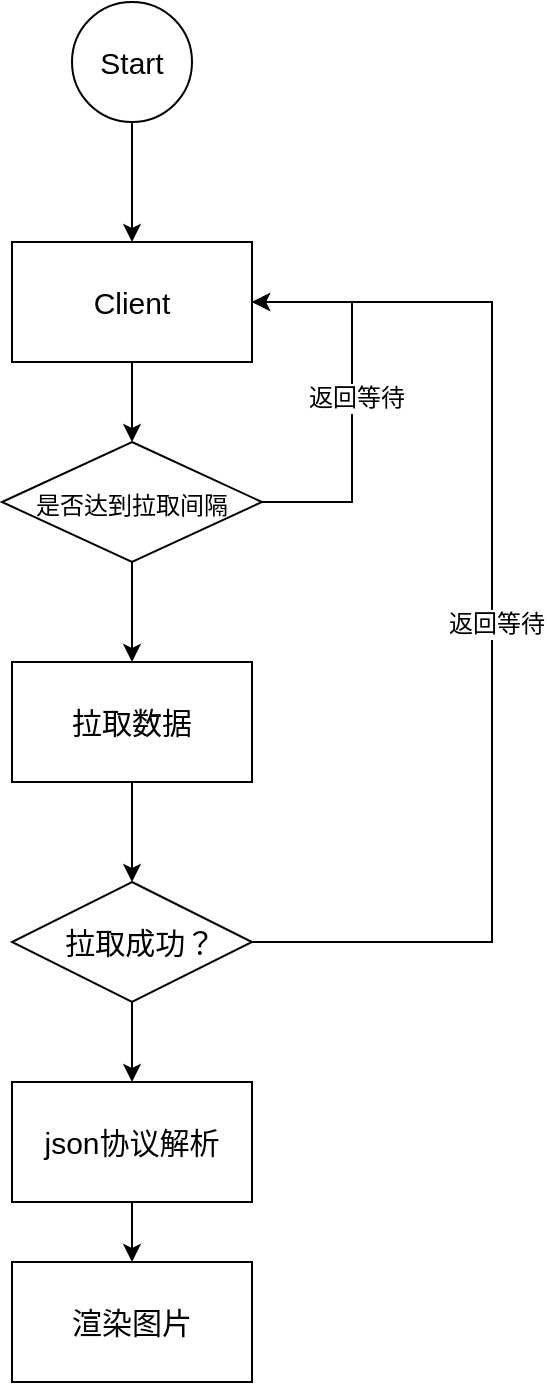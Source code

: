 <mxfile version="15.7.0" type="github">
  <diagram id="925ARbxOhNsXbk6KfdUJ" name="Page-1">
    <mxGraphModel dx="1255" dy="811" grid="1" gridSize="10" guides="1" tooltips="1" connect="1" arrows="1" fold="1" page="1" pageScale="1" pageWidth="827" pageHeight="1169" math="0" shadow="0">
      <root>
        <mxCell id="0" />
        <mxCell id="1" parent="0" />
        <mxCell id="UeRkzvZkLOietdt7UbJY-7" value="" style="edgeStyle=orthogonalEdgeStyle;rounded=0;orthogonalLoop=1;jettySize=auto;html=1;fontSize=15;" edge="1" parent="1" source="UeRkzvZkLOietdt7UbJY-5" target="UeRkzvZkLOietdt7UbJY-6">
          <mxGeometry relative="1" as="geometry" />
        </mxCell>
        <mxCell id="UeRkzvZkLOietdt7UbJY-5" value="Start" style="ellipse;whiteSpace=wrap;html=1;aspect=fixed;fontSize=15;" vertex="1" parent="1">
          <mxGeometry x="500" y="230" width="60" height="60" as="geometry" />
        </mxCell>
        <mxCell id="UeRkzvZkLOietdt7UbJY-9" value="" style="edgeStyle=orthogonalEdgeStyle;rounded=0;orthogonalLoop=1;jettySize=auto;html=1;fontSize=15;" edge="1" parent="1" source="UeRkzvZkLOietdt7UbJY-6" target="UeRkzvZkLOietdt7UbJY-8">
          <mxGeometry relative="1" as="geometry" />
        </mxCell>
        <mxCell id="UeRkzvZkLOietdt7UbJY-6" value="Client" style="whiteSpace=wrap;html=1;fontSize=15;" vertex="1" parent="1">
          <mxGeometry x="470" y="350" width="120" height="60" as="geometry" />
        </mxCell>
        <mxCell id="UeRkzvZkLOietdt7UbJY-11" value="" style="edgeStyle=orthogonalEdgeStyle;rounded=0;orthogonalLoop=1;jettySize=auto;html=1;fontSize=12;entryX=1;entryY=0.5;entryDx=0;entryDy=0;exitX=1;exitY=0.5;exitDx=0;exitDy=0;" edge="1" parent="1" source="UeRkzvZkLOietdt7UbJY-8" target="UeRkzvZkLOietdt7UbJY-6">
          <mxGeometry relative="1" as="geometry">
            <mxPoint x="680" y="510" as="targetPoint" />
            <Array as="points">
              <mxPoint x="640" y="480" />
              <mxPoint x="640" y="380" />
            </Array>
          </mxGeometry>
        </mxCell>
        <mxCell id="UeRkzvZkLOietdt7UbJY-12" value="返回等待" style="edgeLabel;html=1;align=center;verticalAlign=middle;resizable=0;points=[];fontSize=12;" vertex="1" connectable="0" parent="UeRkzvZkLOietdt7UbJY-11">
          <mxGeometry x="-0.004" y="-2" relative="1" as="geometry">
            <mxPoint as="offset" />
          </mxGeometry>
        </mxCell>
        <mxCell id="UeRkzvZkLOietdt7UbJY-14" value="" style="edgeStyle=orthogonalEdgeStyle;rounded=0;orthogonalLoop=1;jettySize=auto;html=1;fontSize=12;" edge="1" parent="1" source="UeRkzvZkLOietdt7UbJY-8" target="UeRkzvZkLOietdt7UbJY-13">
          <mxGeometry relative="1" as="geometry" />
        </mxCell>
        <mxCell id="UeRkzvZkLOietdt7UbJY-8" value="&lt;font style=&quot;font-size: 12px&quot;&gt;是否达到拉取间隔&lt;/font&gt;" style="rhombus;whiteSpace=wrap;html=1;fontSize=15;" vertex="1" parent="1">
          <mxGeometry x="465" y="450" width="130" height="60" as="geometry" />
        </mxCell>
        <mxCell id="UeRkzvZkLOietdt7UbJY-16" value="" style="edgeStyle=orthogonalEdgeStyle;rounded=0;orthogonalLoop=1;jettySize=auto;html=1;fontSize=12;" edge="1" parent="1" source="UeRkzvZkLOietdt7UbJY-13" target="UeRkzvZkLOietdt7UbJY-15">
          <mxGeometry relative="1" as="geometry" />
        </mxCell>
        <mxCell id="UeRkzvZkLOietdt7UbJY-13" value="拉取数据" style="whiteSpace=wrap;html=1;fontSize=15;" vertex="1" parent="1">
          <mxGeometry x="470" y="560" width="120" height="60" as="geometry" />
        </mxCell>
        <mxCell id="UeRkzvZkLOietdt7UbJY-20" value="" style="edgeStyle=orthogonalEdgeStyle;rounded=0;orthogonalLoop=1;jettySize=auto;html=1;fontSize=12;" edge="1" parent="1" source="UeRkzvZkLOietdt7UbJY-15" target="UeRkzvZkLOietdt7UbJY-19">
          <mxGeometry relative="1" as="geometry" />
        </mxCell>
        <mxCell id="UeRkzvZkLOietdt7UbJY-15" value="&amp;nbsp; 拉取成功？" style="rhombus;whiteSpace=wrap;html=1;fontSize=15;" vertex="1" parent="1">
          <mxGeometry x="470" y="670" width="120" height="60" as="geometry" />
        </mxCell>
        <mxCell id="UeRkzvZkLOietdt7UbJY-17" value="" style="edgeStyle=orthogonalEdgeStyle;rounded=0;orthogonalLoop=1;jettySize=auto;html=1;fontSize=12;entryX=1;entryY=0.5;entryDx=0;entryDy=0;exitX=1;exitY=0.5;exitDx=0;exitDy=0;" edge="1" parent="1" source="UeRkzvZkLOietdt7UbJY-15" target="UeRkzvZkLOietdt7UbJY-6">
          <mxGeometry relative="1" as="geometry">
            <mxPoint x="605" y="490" as="sourcePoint" />
            <mxPoint x="600" y="390" as="targetPoint" />
            <Array as="points">
              <mxPoint x="710" y="700" />
              <mxPoint x="710" y="380" />
            </Array>
          </mxGeometry>
        </mxCell>
        <mxCell id="UeRkzvZkLOietdt7UbJY-18" value="返回等待" style="edgeLabel;html=1;align=center;verticalAlign=middle;resizable=0;points=[];fontSize=12;" vertex="1" connectable="0" parent="UeRkzvZkLOietdt7UbJY-17">
          <mxGeometry x="-0.004" y="-2" relative="1" as="geometry">
            <mxPoint as="offset" />
          </mxGeometry>
        </mxCell>
        <mxCell id="UeRkzvZkLOietdt7UbJY-22" value="" style="edgeStyle=orthogonalEdgeStyle;rounded=0;orthogonalLoop=1;jettySize=auto;html=1;fontSize=12;" edge="1" parent="1" source="UeRkzvZkLOietdt7UbJY-19" target="UeRkzvZkLOietdt7UbJY-21">
          <mxGeometry relative="1" as="geometry" />
        </mxCell>
        <mxCell id="UeRkzvZkLOietdt7UbJY-19" value="json协议解析" style="whiteSpace=wrap;html=1;fontSize=15;" vertex="1" parent="1">
          <mxGeometry x="470" y="770" width="120" height="60" as="geometry" />
        </mxCell>
        <mxCell id="UeRkzvZkLOietdt7UbJY-21" value="渲染图片" style="whiteSpace=wrap;html=1;fontSize=15;" vertex="1" parent="1">
          <mxGeometry x="470" y="860" width="120" height="60" as="geometry" />
        </mxCell>
      </root>
    </mxGraphModel>
  </diagram>
</mxfile>
